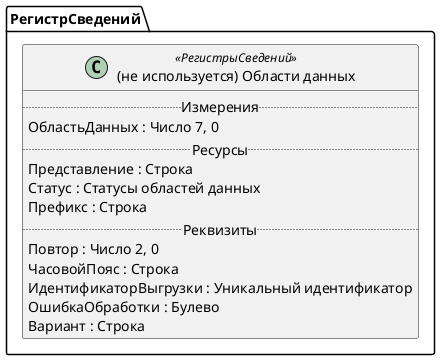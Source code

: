 ﻿@startuml УдалитьОбластиДанных
'!include templates.wsd
'..\include templates.wsd
class РегистрСведений.УдалитьОбластиДанных as "(не используется) Области данных" <<РегистрыСведений>>
{
..Измерения..
ОбластьДанных : Число 7, 0
..Ресурсы..
Представление : Строка
Статус : Статусы областей данных
Префикс : Строка
..Реквизиты..
Повтор : Число 2, 0
ЧасовойПояс : Строка
ИдентификаторВыгрузки : Уникальный идентификатор
ОшибкаОбработки : Булево
Вариант : Строка
}
@enduml
